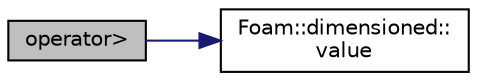 digraph "operator&gt;"
{
  bgcolor="transparent";
  edge [fontname="Helvetica",fontsize="10",labelfontname="Helvetica",labelfontsize="10"];
  node [fontname="Helvetica",fontsize="10",shape=record];
  rankdir="LR";
  Node1 [label="operator\>",height=0.2,width=0.4,color="black", fillcolor="grey75", style="filled", fontcolor="black"];
  Node1 -> Node2 [color="midnightblue",fontsize="10",style="solid",fontname="Helvetica"];
  Node2 [label="Foam::dimensioned::\lvalue",height=0.2,width=0.4,color="black",URL="$a00534.html#a080d3824651cfcf52f72acceec615aaa",tooltip="Return const reference to value. "];
}
